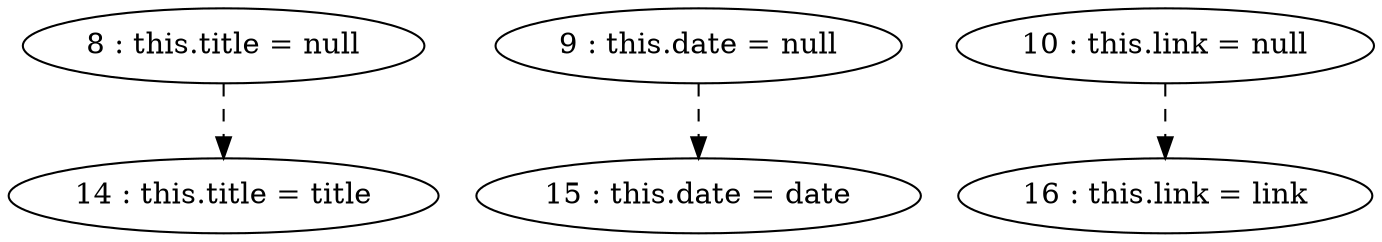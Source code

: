 digraph G {
"8 : this.title = null"
"8 : this.title = null" -> "14 : this.title = title" [style=dashed]
"9 : this.date = null"
"9 : this.date = null" -> "15 : this.date = date" [style=dashed]
"10 : this.link = null"
"10 : this.link = null" -> "16 : this.link = link" [style=dashed]
"14 : this.title = title"
"15 : this.date = date"
"16 : this.link = link"
}